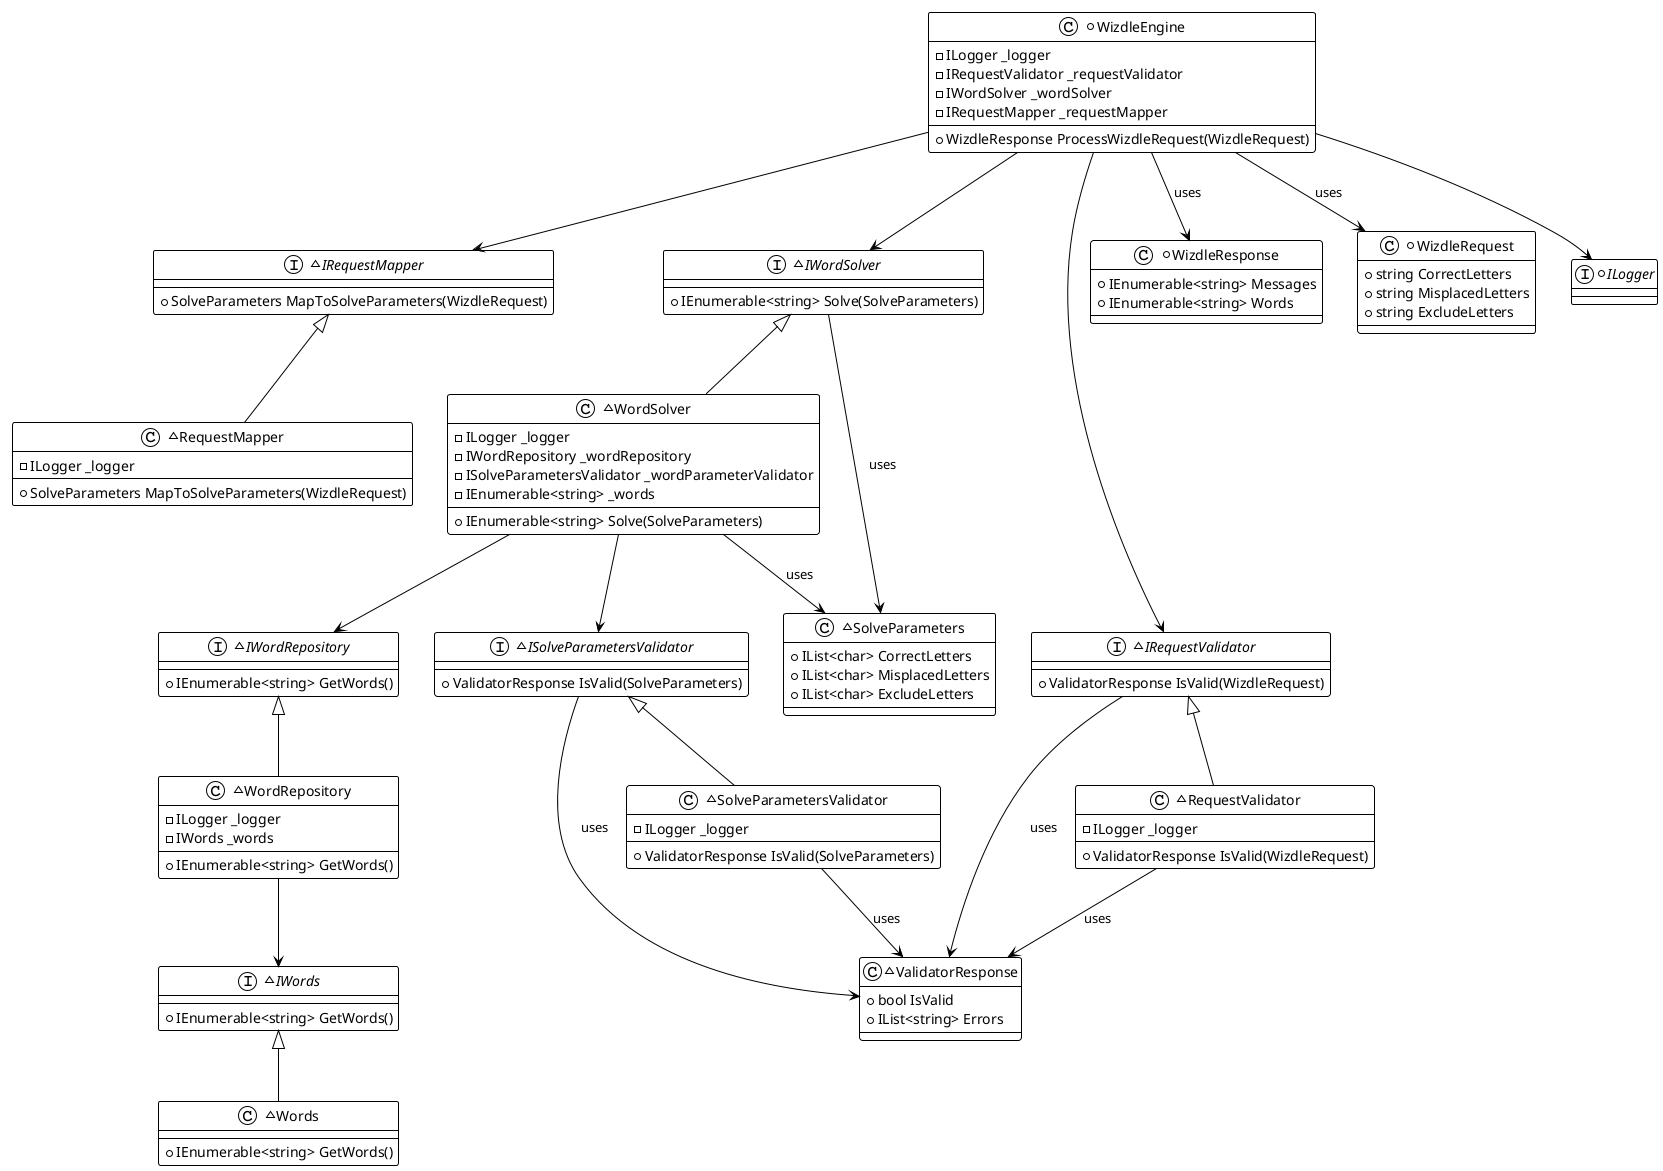 @startuml
!theme plain

~interface IWords {
    +IEnumerable<string> GetWords()
}

~class Words {
    +IEnumerable<string> GetWords()
}

IWords <|-- Words

~interface IRequestMapper {
    +SolveParameters MapToSolveParameters(WizdleRequest)
}

~class RequestMapper {
    -ILogger _logger
    +SolveParameters MapToSolveParameters(WizdleRequest)
}

IRequestMapper <|-- RequestMapper

~interface IWordRepository {
    +IEnumerable<string> GetWords()
}

~class WordRepository {
    -ILogger _logger
    -IWords _words
    +IEnumerable<string> GetWords()
}

IWordRepository <|-- WordRepository
WordRepository --> IWords

~interface IWordSolver {
    +IEnumerable<string> Solve(SolveParameters)
}

~class WordSolver {
    -ILogger _logger
    -IWordRepository _wordRepository
    -ISolveParametersValidator _wordParameterValidator
    -IEnumerable<string> _words
    +IEnumerable<string> Solve(SolveParameters)
}

~class SolveParameters {
    +IList<char> CorrectLetters
    +IList<char> MisplacedLetters
    +IList<char> ExcludeLetters
}

IWordSolver <|-- WordSolver
IWordSolver --> SolveParameters : uses
WordSolver --> SolveParameters : uses
WordSolver --> IWordRepository
WordSolver --> ISolveParametersValidator

~interface ISolveParametersValidator {
    +ValidatorResponse IsValid(SolveParameters)
}

~class SolveParametersValidator {
    -ILogger _logger
    +ValidatorResponse IsValid(SolveParameters)
}

ISolveParametersValidator <|-- SolveParametersValidator

~interface IRequestValidator {
    +ValidatorResponse IsValid(WizdleRequest)
}

~class RequestValidator {
    -ILogger _logger
    +ValidatorResponse IsValid(WizdleRequest)
}

IRequestValidator <|-- RequestValidator

~class ValidatorResponse {
    +bool IsValid
    +IList<string> Errors
}

IRequestValidator --> ValidatorResponse : uses
ISolveParametersValidator --> ValidatorResponse : uses
RequestValidator --> ValidatorResponse : uses
SolveParametersValidator --> ValidatorResponse : uses

+class WizdleEngine {
    -ILogger _logger
    -IRequestValidator _requestValidator
    -IWordSolver _wordSolver
    -IRequestMapper _requestMapper
    +WizdleResponse ProcessWizdleRequest(WizdleRequest)
}

WizdleEngine --> IRequestValidator
WizdleEngine --> IWordSolver
WizdleEngine --> IRequestMapper

+class WizdleResponse {
    +IEnumerable<string> Messages
    +IEnumerable<string> Words
}

+class WizdleRequest {
    +string CorrectLetters
    +string MisplacedLetters
    +string ExcludeLetters
}

WizdleEngine --> WizdleRequest : uses
WizdleEngine --> WizdleResponse : uses

+interface ILogger {
}

WizdleEngine --> ILogger

@enduml

